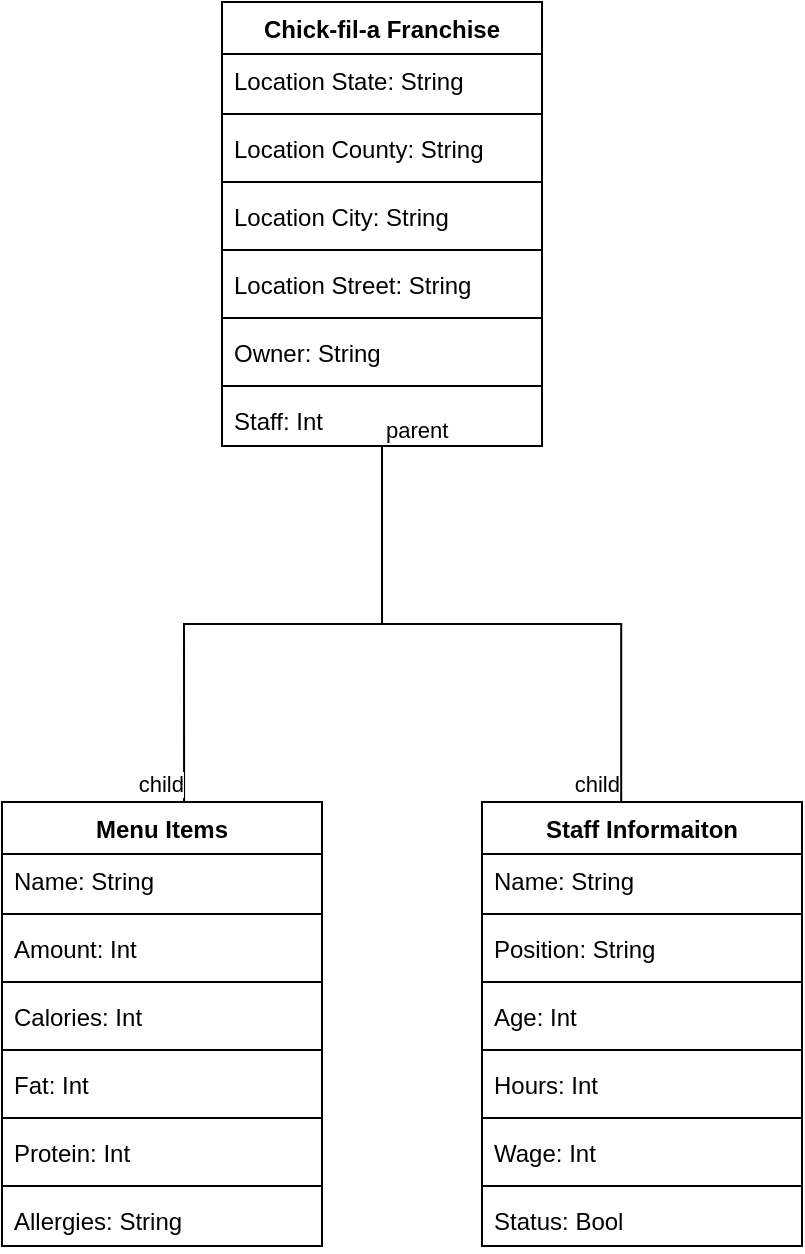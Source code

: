 <mxfile version="20.2.8" type="github">
  <diagram id="xMZvqUQl98MtYuGiwL1R" name="Page-1">
    <mxGraphModel dx="778" dy="651" grid="1" gridSize="10" guides="1" tooltips="1" connect="1" arrows="1" fold="1" page="1" pageScale="1" pageWidth="850" pageHeight="1100" math="0" shadow="0">
      <root>
        <mxCell id="0" />
        <mxCell id="1" parent="0" />
        <mxCell id="Zlc17w75IkvPci_HZcoX-1" value="Chick-fil-a Franchise" style="swimlane;fontStyle=1;align=center;verticalAlign=top;childLayout=stackLayout;horizontal=1;startSize=26;horizontalStack=0;resizeParent=1;resizeParentMax=0;resizeLast=0;collapsible=1;marginBottom=0;" vertex="1" parent="1">
          <mxGeometry x="230" y="110" width="160" height="222" as="geometry" />
        </mxCell>
        <mxCell id="Zlc17w75IkvPci_HZcoX-2" value="Location State: String" style="text;strokeColor=none;fillColor=none;align=left;verticalAlign=top;spacingLeft=4;spacingRight=4;overflow=hidden;rotatable=0;points=[[0,0.5],[1,0.5]];portConstraint=eastwest;" vertex="1" parent="Zlc17w75IkvPci_HZcoX-1">
          <mxGeometry y="26" width="160" height="26" as="geometry" />
        </mxCell>
        <mxCell id="Zlc17w75IkvPci_HZcoX-12" value="" style="line;strokeWidth=1;fillColor=none;align=left;verticalAlign=middle;spacingTop=-1;spacingLeft=3;spacingRight=3;rotatable=0;labelPosition=right;points=[];portConstraint=eastwest;strokeColor=inherit;" vertex="1" parent="Zlc17w75IkvPci_HZcoX-1">
          <mxGeometry y="52" width="160" height="8" as="geometry" />
        </mxCell>
        <mxCell id="Zlc17w75IkvPci_HZcoX-5" value="Location County: String" style="text;strokeColor=none;fillColor=none;align=left;verticalAlign=top;spacingLeft=4;spacingRight=4;overflow=hidden;rotatable=0;points=[[0,0.5],[1,0.5]];portConstraint=eastwest;" vertex="1" parent="Zlc17w75IkvPci_HZcoX-1">
          <mxGeometry y="60" width="160" height="26" as="geometry" />
        </mxCell>
        <mxCell id="Zlc17w75IkvPci_HZcoX-11" value="" style="line;strokeWidth=1;fillColor=none;align=left;verticalAlign=middle;spacingTop=-1;spacingLeft=3;spacingRight=3;rotatable=0;labelPosition=right;points=[];portConstraint=eastwest;strokeColor=inherit;" vertex="1" parent="Zlc17w75IkvPci_HZcoX-1">
          <mxGeometry y="86" width="160" height="8" as="geometry" />
        </mxCell>
        <mxCell id="Zlc17w75IkvPci_HZcoX-6" value="Location City: String" style="text;strokeColor=none;fillColor=none;align=left;verticalAlign=top;spacingLeft=4;spacingRight=4;overflow=hidden;rotatable=0;points=[[0,0.5],[1,0.5]];portConstraint=eastwest;" vertex="1" parent="Zlc17w75IkvPci_HZcoX-1">
          <mxGeometry y="94" width="160" height="26" as="geometry" />
        </mxCell>
        <mxCell id="Zlc17w75IkvPci_HZcoX-9" value="" style="line;strokeWidth=1;fillColor=none;align=left;verticalAlign=middle;spacingTop=-1;spacingLeft=3;spacingRight=3;rotatable=0;labelPosition=right;points=[];portConstraint=eastwest;strokeColor=inherit;" vertex="1" parent="Zlc17w75IkvPci_HZcoX-1">
          <mxGeometry y="120" width="160" height="8" as="geometry" />
        </mxCell>
        <mxCell id="Zlc17w75IkvPci_HZcoX-7" value="Location Street: String" style="text;strokeColor=none;fillColor=none;align=left;verticalAlign=top;spacingLeft=4;spacingRight=4;overflow=hidden;rotatable=0;points=[[0,0.5],[1,0.5]];portConstraint=eastwest;" vertex="1" parent="Zlc17w75IkvPci_HZcoX-1">
          <mxGeometry y="128" width="160" height="26" as="geometry" />
        </mxCell>
        <mxCell id="Zlc17w75IkvPci_HZcoX-3" value="" style="line;strokeWidth=1;fillColor=none;align=left;verticalAlign=middle;spacingTop=-1;spacingLeft=3;spacingRight=3;rotatable=0;labelPosition=right;points=[];portConstraint=eastwest;strokeColor=inherit;" vertex="1" parent="Zlc17w75IkvPci_HZcoX-1">
          <mxGeometry y="154" width="160" height="8" as="geometry" />
        </mxCell>
        <mxCell id="Zlc17w75IkvPci_HZcoX-8" value="Owner: String" style="text;strokeColor=none;fillColor=none;align=left;verticalAlign=top;spacingLeft=4;spacingRight=4;overflow=hidden;rotatable=0;points=[[0,0.5],[1,0.5]];portConstraint=eastwest;" vertex="1" parent="Zlc17w75IkvPci_HZcoX-1">
          <mxGeometry y="162" width="160" height="26" as="geometry" />
        </mxCell>
        <mxCell id="Zlc17w75IkvPci_HZcoX-18" value="" style="line;strokeWidth=1;fillColor=none;align=left;verticalAlign=middle;spacingTop=-1;spacingLeft=3;spacingRight=3;rotatable=0;labelPosition=right;points=[];portConstraint=eastwest;strokeColor=inherit;" vertex="1" parent="Zlc17w75IkvPci_HZcoX-1">
          <mxGeometry y="188" width="160" height="8" as="geometry" />
        </mxCell>
        <mxCell id="Zlc17w75IkvPci_HZcoX-17" value="Staff: Int" style="text;strokeColor=none;fillColor=none;align=left;verticalAlign=top;spacingLeft=4;spacingRight=4;overflow=hidden;rotatable=0;points=[[0,0.5],[1,0.5]];portConstraint=eastwest;" vertex="1" parent="Zlc17w75IkvPci_HZcoX-1">
          <mxGeometry y="196" width="160" height="26" as="geometry" />
        </mxCell>
        <mxCell id="Zlc17w75IkvPci_HZcoX-13" value="Menu Items" style="swimlane;fontStyle=1;align=center;verticalAlign=top;childLayout=stackLayout;horizontal=1;startSize=26;horizontalStack=0;resizeParent=1;resizeParentMax=0;resizeLast=0;collapsible=1;marginBottom=0;" vertex="1" parent="1">
          <mxGeometry x="120" y="510" width="160" height="222" as="geometry" />
        </mxCell>
        <mxCell id="Zlc17w75IkvPci_HZcoX-14" value="Name: String" style="text;strokeColor=none;fillColor=none;align=left;verticalAlign=top;spacingLeft=4;spacingRight=4;overflow=hidden;rotatable=0;points=[[0,0.5],[1,0.5]];portConstraint=eastwest;" vertex="1" parent="Zlc17w75IkvPci_HZcoX-13">
          <mxGeometry y="26" width="160" height="26" as="geometry" />
        </mxCell>
        <mxCell id="Zlc17w75IkvPci_HZcoX-15" value="" style="line;strokeWidth=1;fillColor=none;align=left;verticalAlign=middle;spacingTop=-1;spacingLeft=3;spacingRight=3;rotatable=0;labelPosition=right;points=[];portConstraint=eastwest;strokeColor=inherit;" vertex="1" parent="Zlc17w75IkvPci_HZcoX-13">
          <mxGeometry y="52" width="160" height="8" as="geometry" />
        </mxCell>
        <mxCell id="Zlc17w75IkvPci_HZcoX-16" value="Amount: Int" style="text;strokeColor=none;fillColor=none;align=left;verticalAlign=top;spacingLeft=4;spacingRight=4;overflow=hidden;rotatable=0;points=[[0,0.5],[1,0.5]];portConstraint=eastwest;" vertex="1" parent="Zlc17w75IkvPci_HZcoX-13">
          <mxGeometry y="60" width="160" height="26" as="geometry" />
        </mxCell>
        <mxCell id="Zlc17w75IkvPci_HZcoX-27" value="" style="line;strokeWidth=1;fillColor=none;align=left;verticalAlign=middle;spacingTop=-1;spacingLeft=3;spacingRight=3;rotatable=0;labelPosition=right;points=[];portConstraint=eastwest;strokeColor=inherit;" vertex="1" parent="Zlc17w75IkvPci_HZcoX-13">
          <mxGeometry y="86" width="160" height="8" as="geometry" />
        </mxCell>
        <mxCell id="Zlc17w75IkvPci_HZcoX-24" value="Calories: Int" style="text;strokeColor=none;fillColor=none;align=left;verticalAlign=top;spacingLeft=4;spacingRight=4;overflow=hidden;rotatable=0;points=[[0,0.5],[1,0.5]];portConstraint=eastwest;" vertex="1" parent="Zlc17w75IkvPci_HZcoX-13">
          <mxGeometry y="94" width="160" height="26" as="geometry" />
        </mxCell>
        <mxCell id="Zlc17w75IkvPci_HZcoX-28" value="" style="line;strokeWidth=1;fillColor=none;align=left;verticalAlign=middle;spacingTop=-1;spacingLeft=3;spacingRight=3;rotatable=0;labelPosition=right;points=[];portConstraint=eastwest;strokeColor=inherit;" vertex="1" parent="Zlc17w75IkvPci_HZcoX-13">
          <mxGeometry y="120" width="160" height="8" as="geometry" />
        </mxCell>
        <mxCell id="Zlc17w75IkvPci_HZcoX-30" value="Fat: Int" style="text;strokeColor=none;fillColor=none;align=left;verticalAlign=top;spacingLeft=4;spacingRight=4;overflow=hidden;rotatable=0;points=[[0,0.5],[1,0.5]];portConstraint=eastwest;" vertex="1" parent="Zlc17w75IkvPci_HZcoX-13">
          <mxGeometry y="128" width="160" height="26" as="geometry" />
        </mxCell>
        <mxCell id="Zlc17w75IkvPci_HZcoX-32" value="" style="line;strokeWidth=1;fillColor=none;align=left;verticalAlign=middle;spacingTop=-1;spacingLeft=3;spacingRight=3;rotatable=0;labelPosition=right;points=[];portConstraint=eastwest;strokeColor=inherit;" vertex="1" parent="Zlc17w75IkvPci_HZcoX-13">
          <mxGeometry y="154" width="160" height="8" as="geometry" />
        </mxCell>
        <mxCell id="Zlc17w75IkvPci_HZcoX-29" value="Protein: Int" style="text;strokeColor=none;fillColor=none;align=left;verticalAlign=top;spacingLeft=4;spacingRight=4;overflow=hidden;rotatable=0;points=[[0,0.5],[1,0.5]];portConstraint=eastwest;" vertex="1" parent="Zlc17w75IkvPci_HZcoX-13">
          <mxGeometry y="162" width="160" height="26" as="geometry" />
        </mxCell>
        <mxCell id="Zlc17w75IkvPci_HZcoX-34" value="" style="line;strokeWidth=1;fillColor=none;align=left;verticalAlign=middle;spacingTop=-1;spacingLeft=3;spacingRight=3;rotatable=0;labelPosition=right;points=[];portConstraint=eastwest;strokeColor=inherit;" vertex="1" parent="Zlc17w75IkvPci_HZcoX-13">
          <mxGeometry y="188" width="160" height="8" as="geometry" />
        </mxCell>
        <mxCell id="Zlc17w75IkvPci_HZcoX-25" value="Allergies: String" style="text;strokeColor=none;fillColor=none;align=left;verticalAlign=top;spacingLeft=4;spacingRight=4;overflow=hidden;rotatable=0;points=[[0,0.5],[1,0.5]];portConstraint=eastwest;" vertex="1" parent="Zlc17w75IkvPci_HZcoX-13">
          <mxGeometry y="196" width="160" height="26" as="geometry" />
        </mxCell>
        <mxCell id="Zlc17w75IkvPci_HZcoX-37" value="" style="endArrow=none;html=1;edgeStyle=orthogonalEdgeStyle;rounded=0;entryX=0.569;entryY=0;entryDx=0;entryDy=0;entryPerimeter=0;" edge="1" parent="1" source="Zlc17w75IkvPci_HZcoX-1" target="Zlc17w75IkvPci_HZcoX-13">
          <mxGeometry relative="1" as="geometry">
            <mxPoint x="310" y="370" as="sourcePoint" />
            <mxPoint x="460" y="320" as="targetPoint" />
          </mxGeometry>
        </mxCell>
        <mxCell id="Zlc17w75IkvPci_HZcoX-38" value="parent" style="edgeLabel;resizable=0;html=1;align=left;verticalAlign=bottom;" connectable="0" vertex="1" parent="Zlc17w75IkvPci_HZcoX-37">
          <mxGeometry x="-1" relative="1" as="geometry" />
        </mxCell>
        <mxCell id="Zlc17w75IkvPci_HZcoX-39" value="child" style="edgeLabel;resizable=0;html=1;align=right;verticalAlign=bottom;" connectable="0" vertex="1" parent="Zlc17w75IkvPci_HZcoX-37">
          <mxGeometry x="1" relative="1" as="geometry" />
        </mxCell>
        <mxCell id="Zlc17w75IkvPci_HZcoX-40" value="Staff Informaiton" style="swimlane;fontStyle=1;align=center;verticalAlign=top;childLayout=stackLayout;horizontal=1;startSize=26;horizontalStack=0;resizeParent=1;resizeParentMax=0;resizeLast=0;collapsible=1;marginBottom=0;" vertex="1" parent="1">
          <mxGeometry x="360" y="510" width="160" height="222" as="geometry" />
        </mxCell>
        <mxCell id="Zlc17w75IkvPci_HZcoX-41" value="Name: String" style="text;strokeColor=none;fillColor=none;align=left;verticalAlign=top;spacingLeft=4;spacingRight=4;overflow=hidden;rotatable=0;points=[[0,0.5],[1,0.5]];portConstraint=eastwest;" vertex="1" parent="Zlc17w75IkvPci_HZcoX-40">
          <mxGeometry y="26" width="160" height="26" as="geometry" />
        </mxCell>
        <mxCell id="Zlc17w75IkvPci_HZcoX-49" value="" style="line;strokeWidth=1;fillColor=none;align=left;verticalAlign=middle;spacingTop=-1;spacingLeft=3;spacingRight=3;rotatable=0;labelPosition=right;points=[];portConstraint=eastwest;strokeColor=inherit;" vertex="1" parent="Zlc17w75IkvPci_HZcoX-40">
          <mxGeometry y="52" width="160" height="8" as="geometry" />
        </mxCell>
        <mxCell id="Zlc17w75IkvPci_HZcoX-48" value="Position: String" style="text;strokeColor=none;fillColor=none;align=left;verticalAlign=top;spacingLeft=4;spacingRight=4;overflow=hidden;rotatable=0;points=[[0,0.5],[1,0.5]];portConstraint=eastwest;" vertex="1" parent="Zlc17w75IkvPci_HZcoX-40">
          <mxGeometry y="60" width="160" height="26" as="geometry" />
        </mxCell>
        <mxCell id="Zlc17w75IkvPci_HZcoX-50" value="" style="line;strokeWidth=1;fillColor=none;align=left;verticalAlign=middle;spacingTop=-1;spacingLeft=3;spacingRight=3;rotatable=0;labelPosition=right;points=[];portConstraint=eastwest;strokeColor=inherit;" vertex="1" parent="Zlc17w75IkvPci_HZcoX-40">
          <mxGeometry y="86" width="160" height="8" as="geometry" />
        </mxCell>
        <mxCell id="Zlc17w75IkvPci_HZcoX-47" value="Age: Int" style="text;strokeColor=none;fillColor=none;align=left;verticalAlign=top;spacingLeft=4;spacingRight=4;overflow=hidden;rotatable=0;points=[[0,0.5],[1,0.5]];portConstraint=eastwest;" vertex="1" parent="Zlc17w75IkvPci_HZcoX-40">
          <mxGeometry y="94" width="160" height="26" as="geometry" />
        </mxCell>
        <mxCell id="Zlc17w75IkvPci_HZcoX-51" value="" style="line;strokeWidth=1;fillColor=none;align=left;verticalAlign=middle;spacingTop=-1;spacingLeft=3;spacingRight=3;rotatable=0;labelPosition=right;points=[];portConstraint=eastwest;strokeColor=inherit;" vertex="1" parent="Zlc17w75IkvPci_HZcoX-40">
          <mxGeometry y="120" width="160" height="8" as="geometry" />
        </mxCell>
        <mxCell id="Zlc17w75IkvPci_HZcoX-46" value="Hours: Int" style="text;strokeColor=none;fillColor=none;align=left;verticalAlign=top;spacingLeft=4;spacingRight=4;overflow=hidden;rotatable=0;points=[[0,0.5],[1,0.5]];portConstraint=eastwest;" vertex="1" parent="Zlc17w75IkvPci_HZcoX-40">
          <mxGeometry y="128" width="160" height="26" as="geometry" />
        </mxCell>
        <mxCell id="Zlc17w75IkvPci_HZcoX-52" value="" style="line;strokeWidth=1;fillColor=none;align=left;verticalAlign=middle;spacingTop=-1;spacingLeft=3;spacingRight=3;rotatable=0;labelPosition=right;points=[];portConstraint=eastwest;strokeColor=inherit;" vertex="1" parent="Zlc17w75IkvPci_HZcoX-40">
          <mxGeometry y="154" width="160" height="8" as="geometry" />
        </mxCell>
        <mxCell id="Zlc17w75IkvPci_HZcoX-45" value="Wage: Int" style="text;strokeColor=none;fillColor=none;align=left;verticalAlign=top;spacingLeft=4;spacingRight=4;overflow=hidden;rotatable=0;points=[[0,0.5],[1,0.5]];portConstraint=eastwest;" vertex="1" parent="Zlc17w75IkvPci_HZcoX-40">
          <mxGeometry y="162" width="160" height="26" as="geometry" />
        </mxCell>
        <mxCell id="Zlc17w75IkvPci_HZcoX-42" value="" style="line;strokeWidth=1;fillColor=none;align=left;verticalAlign=middle;spacingTop=-1;spacingLeft=3;spacingRight=3;rotatable=0;labelPosition=right;points=[];portConstraint=eastwest;strokeColor=inherit;" vertex="1" parent="Zlc17w75IkvPci_HZcoX-40">
          <mxGeometry y="188" width="160" height="8" as="geometry" />
        </mxCell>
        <mxCell id="Zlc17w75IkvPci_HZcoX-43" value="Status: Bool" style="text;strokeColor=none;fillColor=none;align=left;verticalAlign=top;spacingLeft=4;spacingRight=4;overflow=hidden;rotatable=0;points=[[0,0.5],[1,0.5]];portConstraint=eastwest;" vertex="1" parent="Zlc17w75IkvPci_HZcoX-40">
          <mxGeometry y="196" width="160" height="26" as="geometry" />
        </mxCell>
        <mxCell id="Zlc17w75IkvPci_HZcoX-54" value="" style="endArrow=none;html=1;edgeStyle=orthogonalEdgeStyle;rounded=0;entryX=0.435;entryY=0;entryDx=0;entryDy=0;entryPerimeter=0;" edge="1" parent="1" source="Zlc17w75IkvPci_HZcoX-1" target="Zlc17w75IkvPci_HZcoX-40">
          <mxGeometry relative="1" as="geometry">
            <mxPoint x="490" y="390" as="sourcePoint" />
            <mxPoint x="380" y="370" as="targetPoint" />
          </mxGeometry>
        </mxCell>
        <mxCell id="Zlc17w75IkvPci_HZcoX-55" value="parent" style="edgeLabel;resizable=0;html=1;align=left;verticalAlign=bottom;" connectable="0" vertex="1" parent="Zlc17w75IkvPci_HZcoX-54">
          <mxGeometry x="-1" relative="1" as="geometry" />
        </mxCell>
        <mxCell id="Zlc17w75IkvPci_HZcoX-56" value="child" style="edgeLabel;resizable=0;html=1;align=right;verticalAlign=bottom;" connectable="0" vertex="1" parent="Zlc17w75IkvPci_HZcoX-54">
          <mxGeometry x="1" relative="1" as="geometry" />
        </mxCell>
      </root>
    </mxGraphModel>
  </diagram>
</mxfile>
